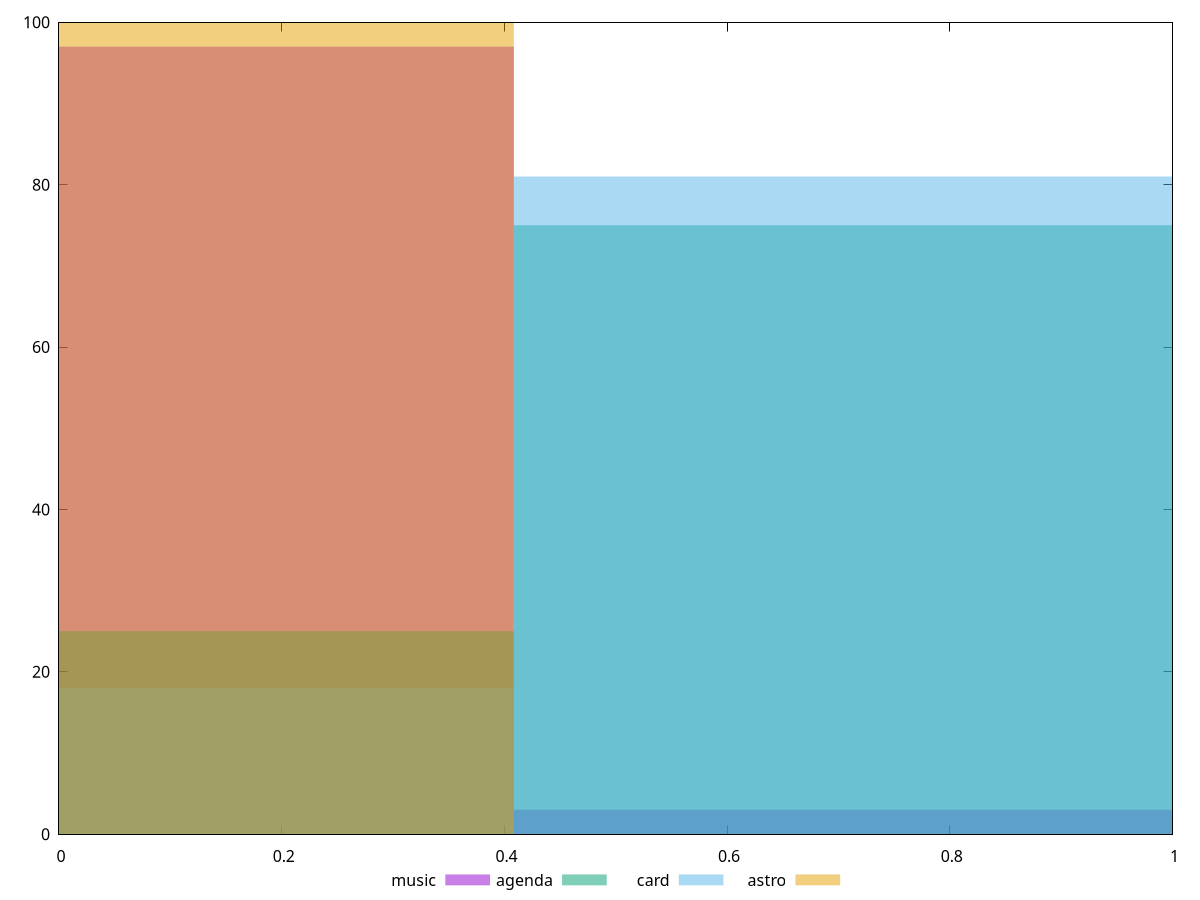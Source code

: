 reset

$music <<EOF
0 97
0.8169324085616431 3
EOF

$agenda <<EOF
0 25
0.8169324085616431 75
EOF

$card <<EOF
0 18
0.8169324085616431 81
EOF

$astro <<EOF
0 100
EOF

set key outside below
set boxwidth 0.8169324085616431
set xrange [0:1]
set yrange [0:100]
set trange [0:100]
set style fill transparent solid 0.5 noborder
set terminal svg size 640, 520 enhanced background rgb 'white'
set output "report/report_00029_2021-02-24T13-36-40.390Z/max-potential-fid/comparison/histogram/all_score.svg"

plot $music title "music" with boxes, \
     $agenda title "agenda" with boxes, \
     $card title "card" with boxes, \
     $astro title "astro" with boxes

reset
